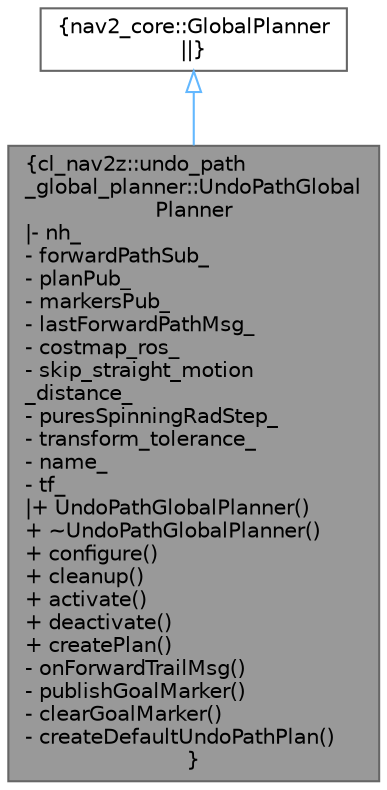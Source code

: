 digraph "cl_nav2z::undo_path_global_planner::UndoPathGlobalPlanner"
{
 // LATEX_PDF_SIZE
  bgcolor="transparent";
  edge [fontname=Helvetica,fontsize=10,labelfontname=Helvetica,labelfontsize=10];
  node [fontname=Helvetica,fontsize=10,shape=box,height=0.2,width=0.4];
  Node1 [label="{cl_nav2z::undo_path\l_global_planner::UndoPathGlobal\lPlanner\n|- nh_\l- forwardPathSub_\l- planPub_\l- markersPub_\l- lastForwardPathMsg_\l- costmap_ros_\l- skip_straight_motion\l_distance_\l- puresSpinningRadStep_\l- transform_tolerance_\l- name_\l- tf_\l|+ UndoPathGlobalPlanner()\l+ ~UndoPathGlobalPlanner()\l+ configure()\l+ cleanup()\l+ activate()\l+ deactivate()\l+ createPlan()\l- onForwardTrailMsg()\l- publishGoalMarker()\l- clearGoalMarker()\l- createDefaultUndoPathPlan()\l}",height=0.2,width=0.4,color="gray40", fillcolor="grey60", style="filled", fontcolor="black",tooltip=" "];
  Node2 -> Node1 [dir="back",color="steelblue1",style="solid",arrowtail="onormal"];
  Node2 [label="{nav2_core::GlobalPlanner\n||}",height=0.2,width=0.4,color="gray40", fillcolor="white", style="filled",tooltip=" "];
}
